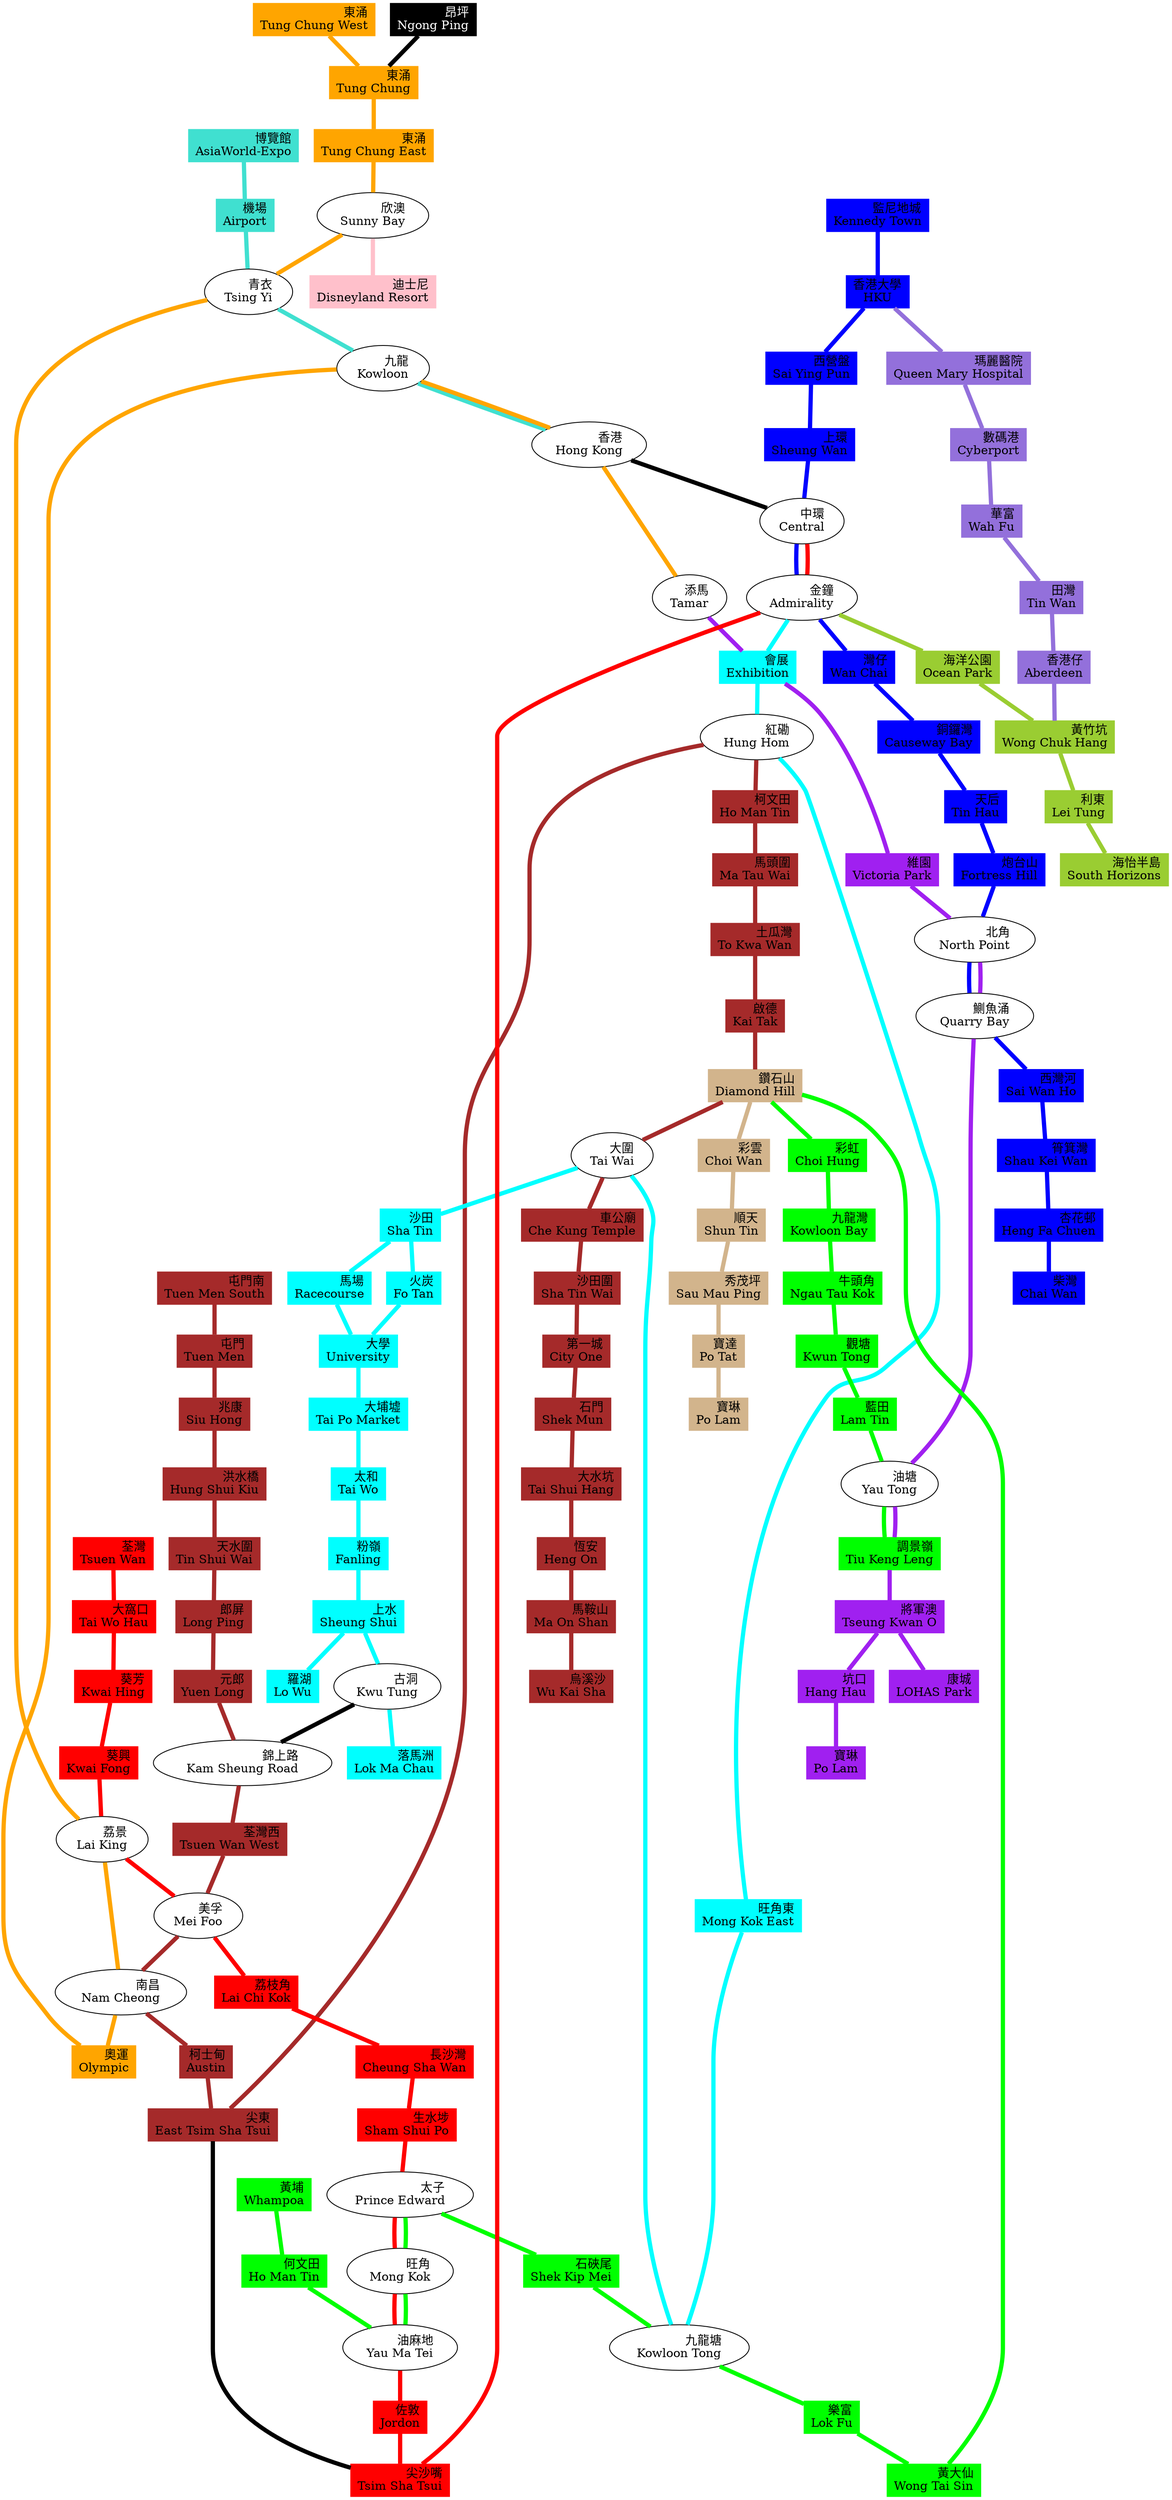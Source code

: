 // Line                     | Code | Color        |
// -------------------------+------+--------------+
// Airport Express Line     | AE   | turquoise    |
// Disneyland Resort Line   | DR   | pink         |
// East Kowloon Line        | EK   | tan          |
// East West Line           | EW   | brown        |
// Island Line              | I    | blue         |
// Kwan Tong Line           | KT   | green        |
// Northern Line            | N    | black        |
// North South Line         | NS   | cyan         |
// South Island Line (East) | SIE  | yellowgreen  |
// South Island Line (West) | SIW  | mediumpurple |
// Tseung Kwan O Line       | TKO  | purple       |
// Tsuen Wan Line           | TW   | red          |
// Tung Chung Line          | TC   | orange       |

graph hongkong_mtr {
    node [shape=box, style=filled]
    edge [penwidth=5]

    // Airport Express Line
    node [color=turquoise, fontcolor=black]
    AE1 [label="博覽館\rAsiaWorld-Expo"]
    AE2 [label="機場\rAirport"]
    AE3_TC5 [label="青衣\rTsing Yi", shape=ellipse, color=black, fontcolor=black, fillcolor=white]
    AE4_TC9 [label="九龍\rKowloon", shape=ellipse, color=black, fontcolor=black, fillcolor=white]
    AE5_TC20 [label="香港\rHong Kong", shape=ellipse, color=black, fontcolor=black, fillcolor=white]

    edge [color=turquoise]
    AE1 -- AE2 -- AE3_TC5 -- AE4_TC9 -- AE5_TC20

    // Disney Resort Line
    node [color=pink, fontcolor=black]
    DR1_TC4 [label="欣澳\rSunny Bay", shape=ellipse, color=black, fontcolor=black, fillcolor=white]
    DR2 [label="迪士尼\rDisneyland Resort"]

    edge [color=pink]
    DR1_TC4 -- DR2

    // East Kowloon Line
    node [color=tan, fontcolor=black]
    EK1_EW19_KT10 [label="鑽石山\rDiamond Hill"]
    EK2 [label="彩雲\rChoi Wan"]
    EK3 [label="順天\rShun Tin"]
    EK4 [label="秀茂坪\rSau Mau Ping"]
    EK5 [label="寶達\rPo Tat"]
    EK6 [label="寶琳\rPo Lam"]

    edge [color=tan]
    EK1_EW19_KT10 -- EK2 -- EK3 -- EK4 -- EK5 -- EK6

    // East West Line
    node [color=brown, fontcolor=black]
    EW1 [label="屯門南\rTuen Men South"]
    EW2 [label="屯門\rTuen Men"]
    EW3 [label="兆康\rSiu Hong"]
    EW4 [label="洪水橋\rHung Shui Kiu"]
    EW5 [label="天水圍\rTin Shui Wai"]
    EW6 [label="郎屏\rLong Ping"]
    EW7 [label="元郎\rYuen Long"]
    EW8_N2 [label="錦上路\rKam Sheung Road", shape=ellipse, color=black, fontcolor=black, fillcolor=white]
    EW9 [label="荃灣西\rTsuen Wan West"]
    EW10_TW6 [label="美孚\rMei Foo", shape=ellipse, color=black, fontcolor=black, fillcolor=white]
    EW11_TC7 [label="南昌\rNam Cheong", shape=ellipse, color=black, fontcolor=black, fillcolor=white]
    EW12 [label="柯士甸\rAustin"]
    EW13 [label="尖東\rEast Tsim Sha Tsui"]
    EW14_NS3 [label="紅磡\rHung Hom", shape=ellipse, color=black, fontcolor=black, fillcolor=white]
    EW15 [label="柯文田\rHo Man Tin"]
    EW16 [label="馬頭圍\rMa Tau Wai"]
    EW17 [label="土瓜灣\rTo Kwa Wan"]
    EW18 [label="啟德\rKai Tak"]
    EK1_EW19_KT10 [label="鑽石山\rDiamond Hill"]
    EW20_NS6 [label="大圍\rTai Wai", shape=ellipse, color=black, fontcolor=black, fillcolor=white]
    EW21 [label="車公廟\rChe Kung Temple"]
    EW22 [label="沙田圍\rSha Tin Wai"]
    EW23 [label="第一城\rCity One"]
    EW24 [label="石門\rShek Mun"]
    EW25 [label="大水坑\rTai Shui Hang"]
    EW26 [label="恆安\rHeng On"]
    EW27 [label="馬鞍山\rMa On Shan"]
    EW28 [label="烏溪沙\rWu Kai Sha"]

    edge [color=brown]
    EW1 -- EW2 -- EW3 -- EW4 -- EW5 -- EW6 -- EW7 -- EW8_N2 -- EW9 -- EW10_TW6 -- EW11_TC7 -- EW12 -- EW13 -- EW14_NS3 -- EW15 -- EW16 -- EW17 -- EW18 -- EK1_EW19_KT10 -- EW20_NS6 -- EW21 -- EW22 -- EW23 -- EW24 -- EW25 -- EW26 -- EW27 -- EW28

    // Island Line
    node [color=blue, fontcolor=black]
    I1 [label="監尼地城\rKennedy Town"]
    I2_SIW1 [label="香港大學\rHKU"]
    I3 [label="西營盤\rSai Ying Pun"]
    I4 [label="上環\rSheung Wan"]
    I5_TW16 [label="中環\rCentral", shape=ellipse, color=black, fontcolor=black, fillcolor=white]
    I6_NS1_SIE1_TW15 [label="金鐘\rAdmirality", shape=ellipse, color=black, fontcolor=black, fillcolor=white]
    I7 [label="灣仔\rWan Chai"]
    I8 [label="銅鑼灣\rCauseway Bay"]
    I9 [label="天后\rTin Hau"]
    I10 [label="炮台山\rFortress Hill"]
    I11_TKO4 [label="北角\rNorth Point", shape=ellipse, color=black, fontcolor=black, fillcolor=white]
    I12_TKO5 [label="鰂魚涌\rQuarry Bay", shape=ellipse, color=black, fontcolor=black, fillcolor=white]
    I13 [label="太古\rTai Koo"]
    I13 [label="西灣河\rSai Wan Ho"]
    I14 [label="筲箕灣\rShau Kei Wan"]
    I15 [label="杏花邨\rHeng Fa Chuen"]
    I16 [label="柴灣\rChai Wan"]

    edge [color=blue]
    I1 -- I2_SIW1 -- I3 -- I4 -- I5_TW16 -- I6_NS1_SIE1_TW15 -- I7 -- I8 -- I9 -- I10 -- I11_TKO4 -- I12_TKO5 -- I13 -- I14 -- I15 -- I16

    // Kwan Tong Line
    node [color=green, fontcolor=black]
    KT1 [label="黃埔\rWhampoa"]
    KT2 [label="何文田\rHo Man Tin"]
    KT3_TW12 [label="油麻地\rYau Ma Tei", shape=ellipse, color=black, fontcolor=black, fillcolor=white]
    KT4_TW11 [label="旺角\rMong Kok", shape=ellipse, color=black, fontcolor=black, fillcolor=white]
    KT5_TW10 [label="太子\rPrince Edward", shape=ellipse, color=black, fontcolor=black, fillcolor=white]
    KT6 [label="石硤尾\rShek Kip Mei"]
    KT7_NS5 [label="九龍塘\rKowloon Tong", shape=ellipse, color=black, fontcolor=black, fillcolor=white]
    KT8 [label="樂富\rLok Fu"]
    KT9 [label="黃大仙\rWong Tai Sin"]
    EK1_EW19_KT10 [label="鑽石山\rDiamond Hill"]
    KT11 [label="彩虹\rChoi Hung"]
    KT12 [label="九龍灣\rKowloon Bay"]
    KT13 [label="牛頭角\rNgau Tau Kok"]
    KT14 [label="觀塘\rKwun Tong"]
    KT15 [label="藍田\rLam Tin"]
    KT16_TKO6 [label="油塘\rYau Tong", shape=ellipse, color=black, fontcolor=black, fillcolor=white]
    KT17_TKO7 [label="調景嶺\rTiu Keng Leng"]

    edge [color=green]
    KT1 -- KT2 -- KT3_TW12 -- KT4_TW11 -- KT5_TW10 -- KT6 -- KT7_NS5 -- KT8 -- KT9 -- EK1_EW19_KT10 -- KT11 -- KT12 -- KT13 -- KT14 -- KT15 -- KT16_TKO6 -- KT17_TKO7

    // Northern Line
    node [color=black, fontcolor=white]
    N1_NS14A [label="古洞\rKwu Tung", shape=ellipse, color=black, fontcolor=black, fillcolor=white]
    EW8_N2 [label="錦上路\rKam Sheung Road", shape=ellipse, color=black, fontcolor=black, fillcolor=white]

    edge [color=black]
    N1_NS14A -- EW8_N2

    // North South Line (formerly, East Rail Line)
    node [color=cyan, fontcolor=black]
    I6_NS1_SIE1_TW15 [label="金鐘\rAdmirality", shape=ellipse, color=black, fontcolor=black, fillcolor=white]
    NS2_TKO2 [label="會展\rExhibition"]
    EW14_NS3 [label="紅磡\rHung Hom", shape=ellipse, color=black, fontcolor=black, fillcolor=white]
    NS4 [label="旺角東\rMong Kok East"]
    KT7_NS5 [label="九龍塘\rKowloon Tong", shape=ellipse, color=black, fontcolor=black, fillcolor=white]
    EW20_NS6 [label="大圍\rTai Wai", shape=ellipse, color=black, fontcolor=black, fillcolor=white]
    NS7 [label="沙田\rSha Tin"]
    NS8A [label="火炭\rFo Tan"]
    NS8B [label="馬場\rRacecourse"]
    NS9 [label="大學\rUniversity"]
    NS10 [label="大埔墟\rTai Po Market"]
    NS11 [label="太和\rTai Wo"]
    NS12 [label="粉嶺\rFanling"]
    NS13 [label="上水\rSheung Shui"]
    N1_NS14A [label="古洞\rKwu Tung", shape=ellipse, color=black, fontcolor=black, fillcolor=white]
    N1_NS14A2 [label="落馬洲\rLok Ma Chau"]
    NS14B [label="羅湖\rLo Wu"]

    edge [color=cyan]
    I6_NS1_SIE1_TW15 -- NS2_TKO2 -- EW14_NS3 -- NS4 -- KT7_NS5 -- EW20_NS6 -- NS7 -- NS8A -- NS9 -- NS10 -- NS11 -- NS12 -- NS13 -- N1_NS14A -- N1_NS14A2
    NS7 -- NS8B -- NS9
    NS13 -- NS14B

    // South Island Line (East)
    node [color=yellowgreen, fontcolor=black]
    I6_NS1_SIE1_TW15 [label="金鐘\rAdmirality", shape=ellipse, color=black, fontcolor=black, fillcolor=white]
    SIE2 [label="海洋公園\rOcean Park"]
    SIE3_SIW7 [label="黃竹坑\rWong Chuk Hang"]
    SIE4 [label="利東\rLei Tung"]
    SIE5 [label="海怡半島\rSouth Horizons"]

    edge [color=yellowgreen]
    I6_NS1_SIE1_TW15 -- SIE2 -- SIE3_SIW7 -- SIE4 -- SIE5

    // South Island Line (West)
    node [color=mediumpurple, fontcolor=black]
    I2_SIW1 [label="香港大學\rHKU"]
    SIW2 [label="瑪麗醫院\rQueen Mary Hospital"]
    SIW3 [label="數碼港\rCyberport"]
    SIW4 [label="華富\rWah Fu"]
    SIW5 [label="田灣\rTin Wan"]
    SIW6 [label="香港仔\rAberdeen"]
    SIE3_SIW7 [label="黃竹坑\rWong Chuk Hang"]

    edge [color=mediumpurple]
    I2_SIW1 -- SIW2 -- SIW3 -- SIW4 -- SIW5 -- SIW6 -- SIE3_SIW7

    // Tseung Kwan O Line
    node [color=purple, fontcolor=black]
    TC21_TKO1 [label="添馬\rTamar", shape=ellipse, color=black, fontcolor=black, fillcolor=white]
    NS2_TKO2 [label="會展\rExhibition"]
    TKO3 [label="維園\rVictoria Park"]
    I11_TKO4 [label="北角\rNorth Point", shape=ellipse, color=black, fontcolor=black, fillcolor=white]
    I12_TKO5 [label="鰂魚涌\rQuarry Bay", shape=ellipse, color=black, fontcolor=black, fillcolor=white]
    KT16_TKO6 [label="油塘\rYau Tong", shape=ellipse, color=black, fontcolor=black, fillcolor=white]
    KT17_TKO7 [label="調景嶺\rTiu Keng Leng"]
    TKO8 [label="將軍澳\rTseung Kwan O"]
    TKO9A [label="坑口\rHang Hau"]
    TKO9A2 [label="寶琳\rPo Lam"]
    TKO9B [label="康城\rLOHAS Park"]

    edge [color=purple]
    TC21_TKO1 -- NS2_TKO2 -- TKO3 -- I11_TKO4 -- I12_TKO5 -- KT16_TKO6 -- KT17_TKO7 -- TKO8 -- TKO9A -- TKO9A2
    TKO8 -- TKO9B

    // Tsuen Wan Line
    node [color=red, fontcolor=black]
    TW1 [label="荃灣\rTsuen Wan"]
    TW2 [label="大窩口\rTai Wo Hau"]
    TW3 [label="葵芳\rKwai Hing"]
    TW4 [label="葵興\rKwai Fong"]
    TC6_TW5 [label="荔景\rLai King", shape=ellipse, color=black, fontcolor=black, fillcolor=white]
    EW10_TW6 [label="美孚\rMei Foo", shape=ellipse, color=black, fontcolor=black, fillcolor=white]
    TW7 [label="荔枝角\rLai Chi Kok"]
    TW8 [label="長沙灣\rCheung Sha Wan"]
    TW9 [label="生水埗\rSham Shui Po"]
    KT5_TW10 [label="太子\rPrince Edward", shape=ellipse, color=black, fontcolor=black, fillcolor=white]
    KT4_TW11 [label="旺角\rMong Kok", shape=ellipse, color=black, fontcolor=black, fillcolor=white]
    KT3_TW12 [label="油麻地\rYau Ma Tei", shape=ellipse, color=black, fontcolor=black, fillcolor=white]
    TW13 [label="佐敦\rJordon"]
    TW14 [label="尖沙嘴\rTsim Sha Tsui"]
    I6_NS1_SIE1_TW15 [label="金鐘\rAdmirality", shape=ellipse, color=black, fontcolor=black, fillcolor=white]
    I5_TW16 [label="中環\rCentral", shape=ellipse, color=black, fontcolor=black, fillcolor=white]

    edge [color=red]
    TW1 -- TW2 -- TW3 -- TW4 -- TC6_TW5 -- EW10_TW6 -- TW7 -- TW8 -- TW9 -- KT5_TW10 -- KT4_TW11 -- KT3_TW12 -- TW13 -- TW14 -- I6_NS1_SIE1_TW15 -- I5_TW16

    // Tung Chung Line
    node [color=orange, fontcolor=black]
    TC1 [label="東涌\rTung Chung West"]
    TC2 [label="東涌\rTung Chung"]
    TC3 [label="東涌\rTung Chung East"]
    DR1_TC4 [label="欣澳\rSunny Bay", shape=ellipse, color=black, fontcolor=black, fillcolor=white]
    AE3_TC5 [label="青衣\rTsing Yi", shape=ellipse, color=black, fontcolor=black, fillcolor=white]
    TC6_TW5 [label="荔景\rLai King", shape=ellipse, color=black, fontcolor=black, fillcolor=white]
    EW11_TC7 [label="南昌\rNam Cheong", shape=ellipse, color=black, fontcolor=black, fillcolor=white]
    TC8 [label="奧運\rOlympic"]
    AE4_TC9 [label="九龍\rKowloon", shape=ellipse, color=black, fontcolor=black, fillcolor=white]
    AE5_TC20 [label="香港\rHong Kong", shape=ellipse, color=black, fontcolor=black, fillcolor=white]
    TC21_TKO1 [label="添馬\rTamar", shape=ellipse, color=black, fontcolor=black, fillcolor=white]

    edge [color=orange]
    TC1 -- TC2 -- TC3 -- DR1_TC4 -- AE3_TC5 -- TC6_TW5 -- EW11_TC7 -- TC8 -- AE4_TC9 -- AE5_TC20 -- TC21_TKO1

    // Misc
    node [color=black, fontcolor=white]
    NP [label="昂坪\rNgong Ping"]

    edge [color=black]
    AE5_TC20 -- I5_TW16
    EW13 -- TW14
    NP -- TC2
}
